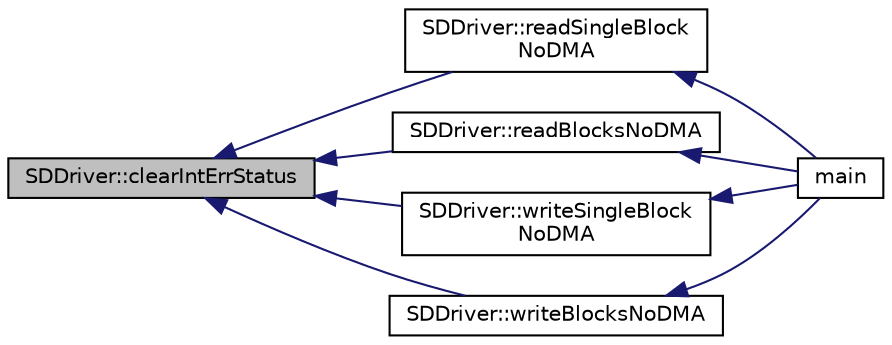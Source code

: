digraph "SDDriver::clearIntErrStatus"
{
  edge [fontname="Helvetica",fontsize="10",labelfontname="Helvetica",labelfontsize="10"];
  node [fontname="Helvetica",fontsize="10",shape=record];
  rankdir="LR";
  Node17 [label="SDDriver::clearIntErrStatus",height=0.2,width=0.4,color="black", fillcolor="grey75", style="filled", fontcolor="black"];
  Node17 -> Node18 [dir="back",color="midnightblue",fontsize="10",style="solid",fontname="Helvetica"];
  Node18 [label="SDDriver::readSingleBlock\lNoDMA",height=0.2,width=0.4,color="black", fillcolor="white", style="filled",URL="$d1/dcf/class_s_d_driver.html#ac50ada217e52618382bf17b21755447d"];
  Node18 -> Node19 [dir="back",color="midnightblue",fontsize="10",style="solid",fontname="Helvetica"];
  Node19 [label="main",height=0.2,width=0.4,color="black", fillcolor="white", style="filled",URL="$db/d43/main__test__sdcard__block__read__write_8cpp.html#ae66f6b31b5ad750f1fe042a706a4e3d4"];
  Node17 -> Node20 [dir="back",color="midnightblue",fontsize="10",style="solid",fontname="Helvetica"];
  Node20 [label="SDDriver::readBlocksNoDMA",height=0.2,width=0.4,color="black", fillcolor="white", style="filled",URL="$d1/dcf/class_s_d_driver.html#ad59bef3ab3b1e2cf50d2c81fe70221b4"];
  Node20 -> Node19 [dir="back",color="midnightblue",fontsize="10",style="solid",fontname="Helvetica"];
  Node17 -> Node21 [dir="back",color="midnightblue",fontsize="10",style="solid",fontname="Helvetica"];
  Node21 [label="SDDriver::writeSingleBlock\lNoDMA",height=0.2,width=0.4,color="black", fillcolor="white", style="filled",URL="$d1/dcf/class_s_d_driver.html#ac829e5922686cfc8c8f152bfe958d882"];
  Node21 -> Node19 [dir="back",color="midnightblue",fontsize="10",style="solid",fontname="Helvetica"];
  Node17 -> Node22 [dir="back",color="midnightblue",fontsize="10",style="solid",fontname="Helvetica"];
  Node22 [label="SDDriver::writeBlocksNoDMA",height=0.2,width=0.4,color="black", fillcolor="white", style="filled",URL="$d1/dcf/class_s_d_driver.html#a82e54a11a6e4fb310205cd5d64cf567f"];
  Node22 -> Node19 [dir="back",color="midnightblue",fontsize="10",style="solid",fontname="Helvetica"];
}
